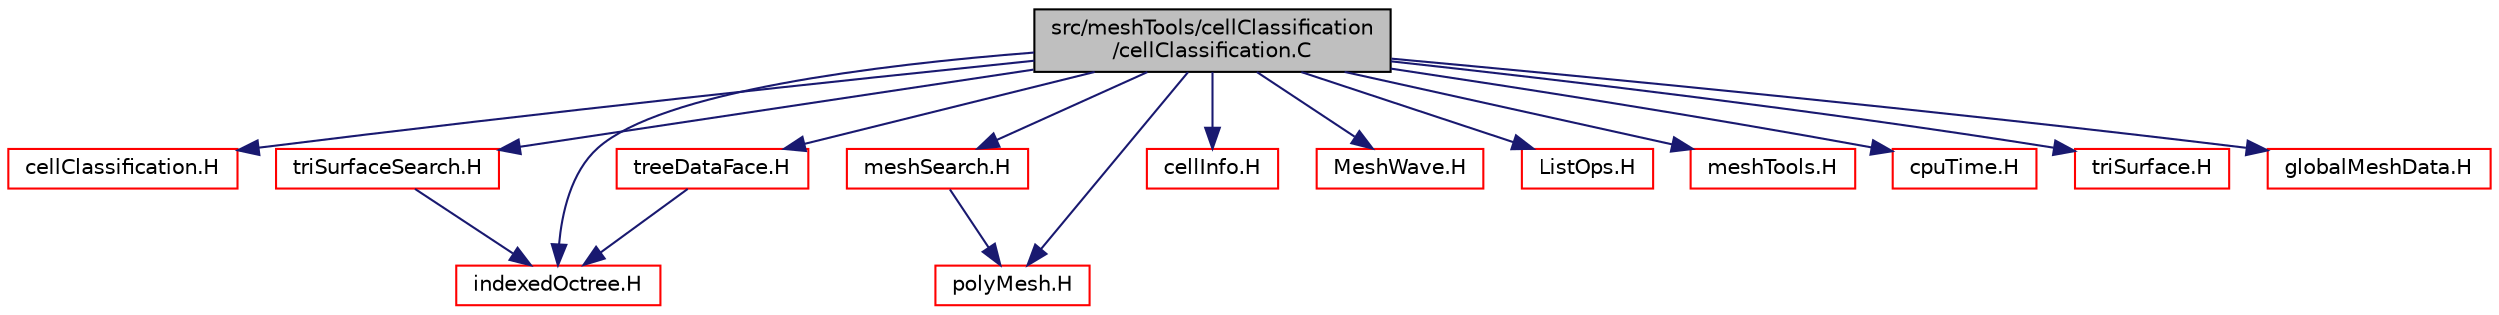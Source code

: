 digraph "src/meshTools/cellClassification/cellClassification.C"
{
  bgcolor="transparent";
  edge [fontname="Helvetica",fontsize="10",labelfontname="Helvetica",labelfontsize="10"];
  node [fontname="Helvetica",fontsize="10",shape=record];
  Node1 [label="src/meshTools/cellClassification\l/cellClassification.C",height=0.2,width=0.4,color="black", fillcolor="grey75", style="filled", fontcolor="black"];
  Node1 -> Node2 [color="midnightblue",fontsize="10",style="solid",fontname="Helvetica"];
  Node2 [label="cellClassification.H",height=0.2,width=0.4,color="red",URL="$a07399.html"];
  Node1 -> Node3 [color="midnightblue",fontsize="10",style="solid",fontname="Helvetica"];
  Node3 [label="triSurfaceSearch.H",height=0.2,width=0.4,color="red",URL="$a07676.html"];
  Node3 -> Node4 [color="midnightblue",fontsize="10",style="solid",fontname="Helvetica"];
  Node4 [label="indexedOctree.H",height=0.2,width=0.4,color="red",URL="$a07724.html"];
  Node1 -> Node4 [color="midnightblue",fontsize="10",style="solid",fontname="Helvetica"];
  Node1 -> Node5 [color="midnightblue",fontsize="10",style="solid",fontname="Helvetica"];
  Node5 [label="treeDataFace.H",height=0.2,width=0.4,color="red",URL="$a07446.html"];
  Node5 -> Node4 [color="midnightblue",fontsize="10",style="solid",fontname="Helvetica"];
  Node1 -> Node6 [color="midnightblue",fontsize="10",style="solid",fontname="Helvetica"];
  Node6 [label="meshSearch.H",height=0.2,width=0.4,color="red",URL="$a07469.html"];
  Node6 -> Node7 [color="midnightblue",fontsize="10",style="solid",fontname="Helvetica"];
  Node7 [label="polyMesh.H",height=0.2,width=0.4,color="red",URL="$a08827.html"];
  Node1 -> Node8 [color="midnightblue",fontsize="10",style="solid",fontname="Helvetica"];
  Node8 [label="cellInfo.H",height=0.2,width=0.4,color="red",URL="$a07401.html"];
  Node1 -> Node7 [color="midnightblue",fontsize="10",style="solid",fontname="Helvetica"];
  Node1 -> Node9 [color="midnightblue",fontsize="10",style="solid",fontname="Helvetica"];
  Node9 [label="MeshWave.H",height=0.2,width=0.4,color="red",URL="$a07318.html"];
  Node1 -> Node10 [color="midnightblue",fontsize="10",style="solid",fontname="Helvetica"];
  Node10 [label="ListOps.H",height=0.2,width=0.4,color="red",URL="$a07826.html",tooltip="Various functions to operate on Lists. "];
  Node1 -> Node11 [color="midnightblue",fontsize="10",style="solid",fontname="Helvetica"];
  Node11 [label="meshTools.H",height=0.2,width=0.4,color="red",URL="$a07484.html"];
  Node1 -> Node12 [color="midnightblue",fontsize="10",style="solid",fontname="Helvetica"];
  Node12 [label="cpuTime.H",height=0.2,width=0.4,color="red",URL="$a09278.html"];
  Node1 -> Node13 [color="midnightblue",fontsize="10",style="solid",fontname="Helvetica"];
  Node13 [label="triSurface.H",height=0.2,width=0.4,color="red",URL="$a10700.html"];
  Node1 -> Node14 [color="midnightblue",fontsize="10",style="solid",fontname="Helvetica"];
  Node14 [label="globalMeshData.H",height=0.2,width=0.4,color="red",URL="$a08792.html"];
}

